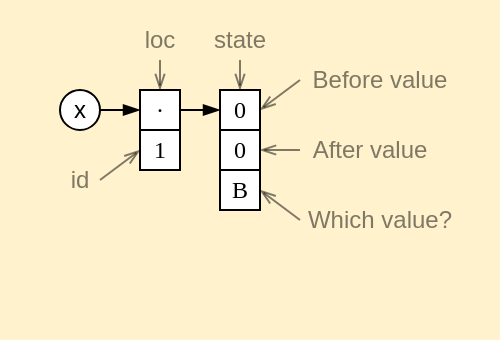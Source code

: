 <mxfile version="21.6.9" type="device">
  <diagram name="Page-1" id="3Da-K6MAal7oWcjGSvR0">
    <mxGraphModel dx="587" dy="210" grid="1" gridSize="10" guides="1" tooltips="1" connect="1" arrows="1" fold="1" page="1" pageScale="1" pageWidth="500" pageHeight="350" math="0" shadow="0">
      <root>
        <mxCell id="0" />
        <mxCell id="1" parent="0" />
        <mxCell id="_nBWBaSlA80PKWS4ckmK-44" value="" style="rounded=0;whiteSpace=wrap;html=1;fillColor=#fff2cc;strokeColor=none;" parent="1" vertex="1">
          <mxGeometry x="130" y="390" width="250" height="170" as="geometry" />
        </mxCell>
        <mxCell id="ApE8lTeV0Uj58Px4gvST-1" value="0" style="rounded=0;whiteSpace=wrap;html=1;fontFamily=Verdana;" parent="1" vertex="1">
          <mxGeometry x="240" y="435" width="20" height="20" as="geometry" />
        </mxCell>
        <mxCell id="ApE8lTeV0Uj58Px4gvST-2" value="0" style="rounded=0;whiteSpace=wrap;html=1;fontFamily=Verdana;" parent="1" vertex="1">
          <mxGeometry x="240" y="455" width="20" height="20" as="geometry" />
        </mxCell>
        <mxCell id="ApE8lTeV0Uj58Px4gvST-5" value="x" style="ellipse;whiteSpace=wrap;html=1;aspect=fixed;" parent="1" vertex="1">
          <mxGeometry x="160" y="435" width="20" height="20" as="geometry" />
        </mxCell>
        <mxCell id="ApE8lTeV0Uj58Px4gvST-6" value="·" style="rounded=0;whiteSpace=wrap;html=1;fontFamily=Verdana;strokeColor=#000000;" parent="1" vertex="1">
          <mxGeometry x="200" y="435" width="20" height="20" as="geometry" />
        </mxCell>
        <mxCell id="ApE8lTeV0Uj58Px4gvST-7" value="1" style="rounded=0;whiteSpace=wrap;html=1;fontFamily=Verdana;" parent="1" vertex="1">
          <mxGeometry x="200" y="455" width="20" height="20" as="geometry" />
        </mxCell>
        <mxCell id="ApE8lTeV0Uj58Px4gvST-8" value="" style="endArrow=blockThin;html=1;exitX=1;exitY=0.5;exitDx=0;exitDy=0;entryX=0;entryY=0.5;entryDx=0;entryDy=0;rounded=0;endFill=1;" parent="1" source="ApE8lTeV0Uj58Px4gvST-5" target="ApE8lTeV0Uj58Px4gvST-6" edge="1">
          <mxGeometry width="50" height="50" relative="1" as="geometry">
            <mxPoint x="300" y="645" as="sourcePoint" />
            <mxPoint x="350" y="595" as="targetPoint" />
          </mxGeometry>
        </mxCell>
        <mxCell id="ApE8lTeV0Uj58Px4gvST-9" value="" style="endArrow=blockThin;html=1;rounded=0;entryX=0;entryY=0.5;entryDx=0;entryDy=0;endFill=1;" parent="1" source="ApE8lTeV0Uj58Px4gvST-6" target="ApE8lTeV0Uj58Px4gvST-1" edge="1">
          <mxGeometry width="50" height="50" relative="1" as="geometry">
            <mxPoint x="190" y="455" as="sourcePoint" />
            <mxPoint x="210" y="455" as="targetPoint" />
          </mxGeometry>
        </mxCell>
        <mxCell id="ApE8lTeV0Uj58Px4gvST-12" value="B" style="rounded=0;whiteSpace=wrap;html=1;fontFamily=Verdana;strokeColor=#000000;" parent="1" vertex="1">
          <mxGeometry x="240" y="475" width="20" height="20" as="geometry" />
        </mxCell>
        <mxCell id="_nBWBaSlA80PKWS4ckmK-22" value="id" style="text;html=1;strokeColor=none;fillColor=none;align=center;verticalAlign=middle;whiteSpace=wrap;rounded=0;fillOpacity=75;strokeOpacity=75;textOpacity=50;" parent="1" vertex="1">
          <mxGeometry x="160" y="470" width="20" height="20" as="geometry" />
        </mxCell>
        <mxCell id="_nBWBaSlA80PKWS4ckmK-24" value="" style="endArrow=openThin;html=1;rounded=0;entryX=0;entryY=0.5;entryDx=0;entryDy=0;exitX=1;exitY=0.5;exitDx=0;exitDy=0;endFill=0;strokeOpacity=50;fillOpacity=100;" parent="1" source="_nBWBaSlA80PKWS4ckmK-22" target="ApE8lTeV0Uj58Px4gvST-7" edge="1">
          <mxGeometry width="50" height="50" relative="1" as="geometry">
            <mxPoint x="350" y="610" as="sourcePoint" />
            <mxPoint x="400" y="560" as="targetPoint" />
          </mxGeometry>
        </mxCell>
        <mxCell id="_nBWBaSlA80PKWS4ckmK-25" value="Before value" style="text;html=1;strokeColor=none;fillColor=none;align=center;verticalAlign=middle;whiteSpace=wrap;rounded=0;textOpacity=50;" parent="1" vertex="1">
          <mxGeometry x="280" y="420" width="80" height="20" as="geometry" />
        </mxCell>
        <mxCell id="_nBWBaSlA80PKWS4ckmK-26" value="After value" style="text;html=1;strokeColor=none;fillColor=none;align=center;verticalAlign=middle;whiteSpace=wrap;rounded=0;textOpacity=50;" parent="1" vertex="1">
          <mxGeometry x="280" y="455" width="70" height="20" as="geometry" />
        </mxCell>
        <mxCell id="_nBWBaSlA80PKWS4ckmK-27" value="Which value?" style="text;html=1;strokeColor=none;fillColor=none;align=center;verticalAlign=middle;whiteSpace=wrap;rounded=0;textOpacity=50;" parent="1" vertex="1">
          <mxGeometry x="280" y="490" width="80" height="20" as="geometry" />
        </mxCell>
        <mxCell id="_nBWBaSlA80PKWS4ckmK-28" value="" style="endArrow=openThin;html=1;rounded=0;entryX=1;entryY=0.5;entryDx=0;entryDy=0;exitX=0;exitY=0.5;exitDx=0;exitDy=0;endFill=0;strokeOpacity=50;" parent="1" source="_nBWBaSlA80PKWS4ckmK-26" target="ApE8lTeV0Uj58Px4gvST-2" edge="1">
          <mxGeometry width="50" height="50" relative="1" as="geometry">
            <mxPoint x="190" y="500" as="sourcePoint" />
            <mxPoint x="210" y="485" as="targetPoint" />
          </mxGeometry>
        </mxCell>
        <mxCell id="_nBWBaSlA80PKWS4ckmK-29" value="" style="endArrow=openThin;html=1;rounded=0;entryX=1;entryY=0.5;entryDx=0;entryDy=0;exitX=0;exitY=0.5;exitDx=0;exitDy=0;endFill=0;strokeOpacity=50;" parent="1" source="_nBWBaSlA80PKWS4ckmK-27" target="ApE8lTeV0Uj58Px4gvST-12" edge="1">
          <mxGeometry width="50" height="50" relative="1" as="geometry">
            <mxPoint x="200" y="510" as="sourcePoint" />
            <mxPoint x="220" y="495" as="targetPoint" />
          </mxGeometry>
        </mxCell>
        <mxCell id="_nBWBaSlA80PKWS4ckmK-30" value="" style="endArrow=openThin;html=1;rounded=0;entryX=1;entryY=0.5;entryDx=0;entryDy=0;exitX=0;exitY=0.5;exitDx=0;exitDy=0;endFill=0;strokeOpacity=50;" parent="1" source="_nBWBaSlA80PKWS4ckmK-25" target="ApE8lTeV0Uj58Px4gvST-1" edge="1">
          <mxGeometry width="50" height="50" relative="1" as="geometry">
            <mxPoint x="210" y="520" as="sourcePoint" />
            <mxPoint x="230" y="505" as="targetPoint" />
          </mxGeometry>
        </mxCell>
        <mxCell id="_nBWBaSlA80PKWS4ckmK-33" value="loc" style="text;html=1;strokeColor=none;fillColor=none;align=center;verticalAlign=middle;whiteSpace=wrap;rounded=0;textOpacity=50;" parent="1" vertex="1">
          <mxGeometry x="190" y="400" width="40" height="20" as="geometry" />
        </mxCell>
        <mxCell id="_nBWBaSlA80PKWS4ckmK-34" value="" style="endArrow=openThin;html=1;rounded=0;entryX=0.5;entryY=0;entryDx=0;entryDy=0;exitX=0.5;exitY=1;exitDx=0;exitDy=0;endFill=0;strokeOpacity=50;" parent="1" source="_nBWBaSlA80PKWS4ckmK-33" target="ApE8lTeV0Uj58Px4gvST-6" edge="1">
          <mxGeometry width="50" height="50" relative="1" as="geometry">
            <mxPoint x="190" y="485" as="sourcePoint" />
            <mxPoint x="210" y="475" as="targetPoint" />
          </mxGeometry>
        </mxCell>
        <mxCell id="_nBWBaSlA80PKWS4ckmK-35" value="state" style="text;html=1;strokeColor=none;fillColor=none;align=center;verticalAlign=middle;whiteSpace=wrap;rounded=0;textOpacity=50;" parent="1" vertex="1">
          <mxGeometry x="230" y="400" width="40" height="20" as="geometry" />
        </mxCell>
        <mxCell id="_nBWBaSlA80PKWS4ckmK-36" value="" style="endArrow=openThin;html=1;rounded=0;entryX=0.5;entryY=0;entryDx=0;entryDy=0;exitX=0.5;exitY=1;exitDx=0;exitDy=0;endFill=0;strokeOpacity=50;" parent="1" source="_nBWBaSlA80PKWS4ckmK-35" target="ApE8lTeV0Uj58Px4gvST-1" edge="1">
          <mxGeometry width="50" height="50" relative="1" as="geometry">
            <mxPoint x="220" y="430" as="sourcePoint" />
            <mxPoint x="220" y="445" as="targetPoint" />
          </mxGeometry>
        </mxCell>
      </root>
    </mxGraphModel>
  </diagram>
</mxfile>
